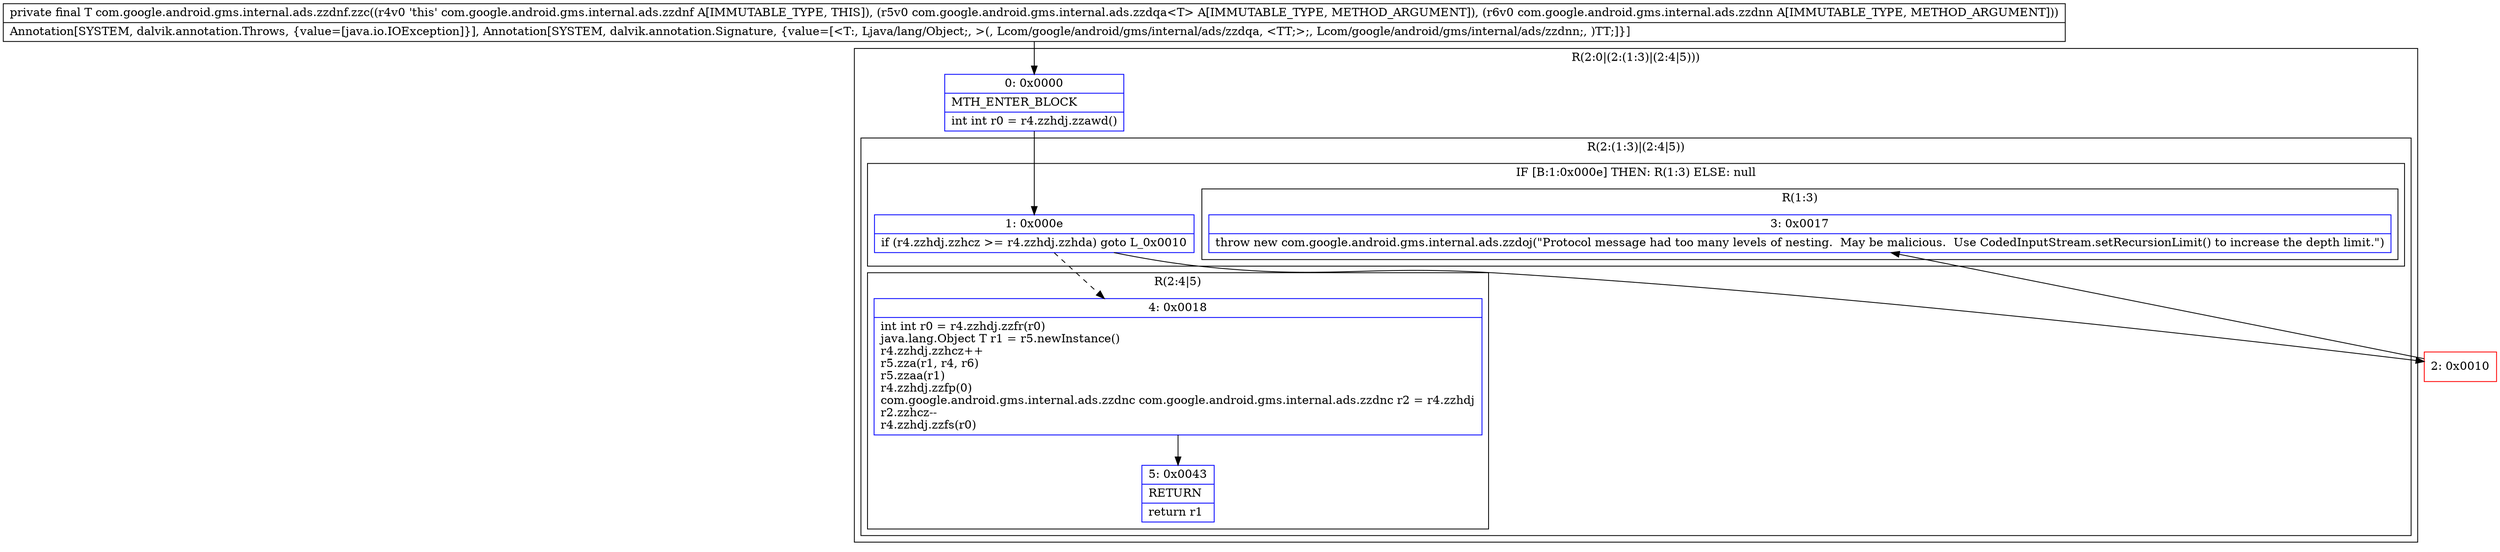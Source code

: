 digraph "CFG forcom.google.android.gms.internal.ads.zzdnf.zzc(Lcom\/google\/android\/gms\/internal\/ads\/zzdqa;Lcom\/google\/android\/gms\/internal\/ads\/zzdnn;)Ljava\/lang\/Object;" {
subgraph cluster_Region_1255061478 {
label = "R(2:0|(2:(1:3)|(2:4|5)))";
node [shape=record,color=blue];
Node_0 [shape=record,label="{0\:\ 0x0000|MTH_ENTER_BLOCK\l|int int r0 = r4.zzhdj.zzawd()\l}"];
subgraph cluster_Region_593182059 {
label = "R(2:(1:3)|(2:4|5))";
node [shape=record,color=blue];
subgraph cluster_IfRegion_1169196661 {
label = "IF [B:1:0x000e] THEN: R(1:3) ELSE: null";
node [shape=record,color=blue];
Node_1 [shape=record,label="{1\:\ 0x000e|if (r4.zzhdj.zzhcz \>= r4.zzhdj.zzhda) goto L_0x0010\l}"];
subgraph cluster_Region_513260939 {
label = "R(1:3)";
node [shape=record,color=blue];
Node_3 [shape=record,label="{3\:\ 0x0017|throw new com.google.android.gms.internal.ads.zzdoj(\"Protocol message had too many levels of nesting.  May be malicious.  Use CodedInputStream.setRecursionLimit() to increase the depth limit.\")\l}"];
}
}
subgraph cluster_Region_1057138828 {
label = "R(2:4|5)";
node [shape=record,color=blue];
Node_4 [shape=record,label="{4\:\ 0x0018|int int r0 = r4.zzhdj.zzfr(r0)\ljava.lang.Object T r1 = r5.newInstance()\lr4.zzhdj.zzhcz++\lr5.zza(r1, r4, r6)\lr5.zzaa(r1)\lr4.zzhdj.zzfp(0)\lcom.google.android.gms.internal.ads.zzdnc com.google.android.gms.internal.ads.zzdnc r2 = r4.zzhdj\lr2.zzhcz\-\-\lr4.zzhdj.zzfs(r0)\l}"];
Node_5 [shape=record,label="{5\:\ 0x0043|RETURN\l|return r1\l}"];
}
}
}
Node_2 [shape=record,color=red,label="{2\:\ 0x0010}"];
MethodNode[shape=record,label="{private final T com.google.android.gms.internal.ads.zzdnf.zzc((r4v0 'this' com.google.android.gms.internal.ads.zzdnf A[IMMUTABLE_TYPE, THIS]), (r5v0 com.google.android.gms.internal.ads.zzdqa\<T\> A[IMMUTABLE_TYPE, METHOD_ARGUMENT]), (r6v0 com.google.android.gms.internal.ads.zzdnn A[IMMUTABLE_TYPE, METHOD_ARGUMENT]))  | Annotation[SYSTEM, dalvik.annotation.Throws, \{value=[java.io.IOException]\}], Annotation[SYSTEM, dalvik.annotation.Signature, \{value=[\<T:, Ljava\/lang\/Object;, \>(, Lcom\/google\/android\/gms\/internal\/ads\/zzdqa, \<TT;\>;, Lcom\/google\/android\/gms\/internal\/ads\/zzdnn;, )TT;]\}]\l}"];
MethodNode -> Node_0;
Node_0 -> Node_1;
Node_1 -> Node_2;
Node_1 -> Node_4[style=dashed];
Node_4 -> Node_5;
Node_2 -> Node_3;
}

